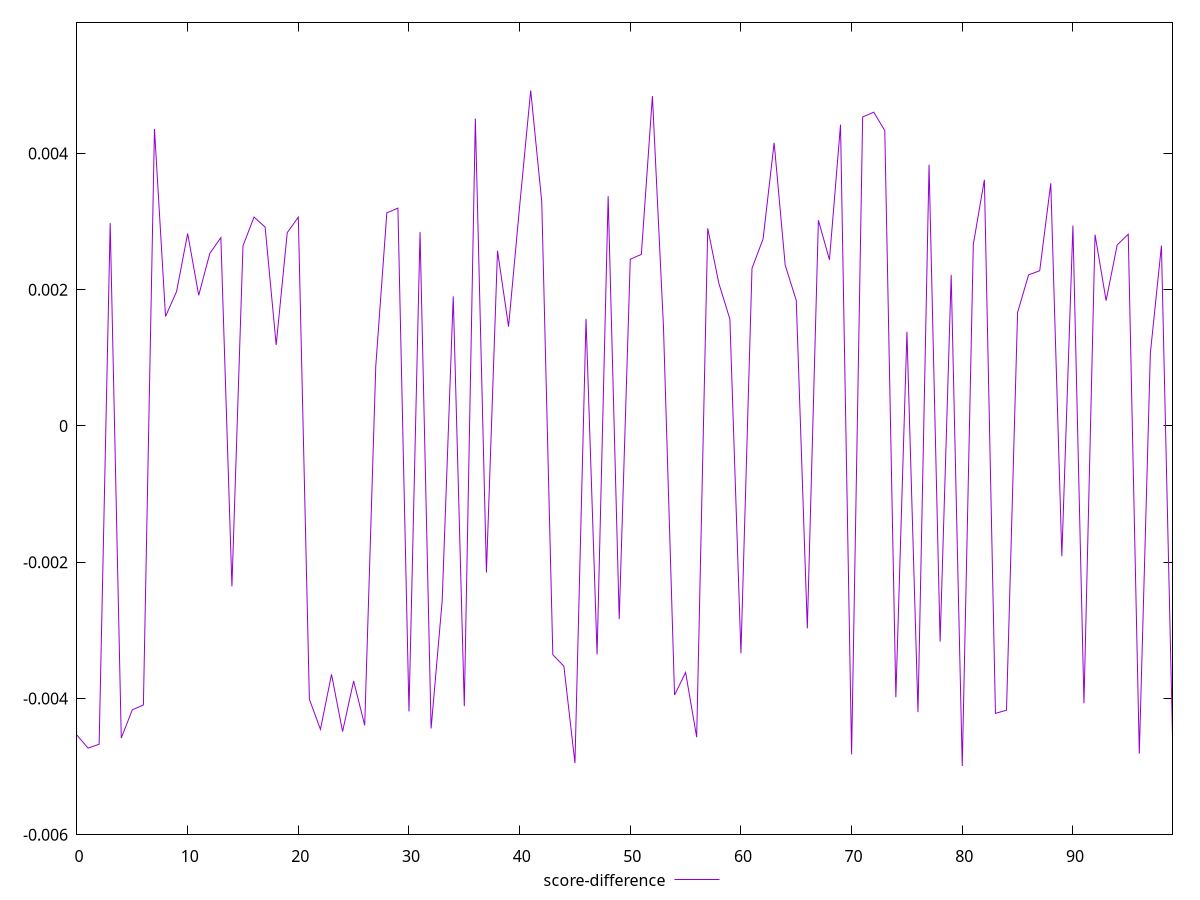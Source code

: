 reset

$scoreDifference <<EOF
0 -0.0045395074626772836
1 -0.00472923308771489
2 -0.004672263004638744
3 0.0029779445133777394
4 -0.004581254213153363
5 -0.004166781959519139
6 -0.004096178118030203
7 0.00436007757642054
8 0.0016068569544607225
9 0.0019737262048776794
10 0.0028247882768697163
11 0.0019173478842822167
12 0.002531559191906174
13 0.0027645797163025065
14 -0.0023556865750182787
15 0.0026436635293880517
16 0.0030657556775375294
17 0.00291872767755752
18 0.0011902049740128984
19 0.002837408651549689
20 0.0030647083859522972
21 -0.00401232763206627
22 -0.004454534077249606
23 -0.003646604562027367
24 -0.004486232370067622
25 -0.0037437636883490555
26 -0.004395188659999105
27 0.0008767828484006479
28 0.00312843498353943
29 0.0031977323014322767
30 -0.004191356371227584
31 0.002845397923698867
32 -0.004440833692375246
33 -0.002569630874397655
34 0.0019015789283496343
35 -0.004113469000723846
36 0.004511792535604409
37 -0.002152051214315609
38 0.0025712553985215436
39 0.0014578751175581273
40 0.0032235932958810665
41 0.004925168961788184
42 0.003289223367156424
43 -0.0033582818366064693
44 -0.003527531899947256
45 -0.004949422998484776
46 0.0015716078997345395
47 -0.0033545678872850537
48 0.0033724659118115063
49 -0.0028344949541871944
50 0.00244695523030658
51 0.0025187354504725423
52 0.004842052868566982
53 0.0014502412073864601
54 -0.003950104856526582
55 -0.0036197733657205022
56 -0.004569592026972824
57 0.002899904254883845
58 0.0020957770684029153
59 0.0015675908401004968
60 -0.003337292820748572
61 0.002314412394735621
62 0.002744199817050985
63 0.004155954902532288
64 0.0023602643081671593
65 0.0018427316101810032
66 -0.002971880912344904
67 0.0030198726037289347
68 0.002439265269456703
69 0.004422445311896839
70 -0.00482144330367229
71 0.0045353134183947486
72 0.004605936336039562
73 0.004335437766690098
74 -0.0039826759120046296
75 0.0013826084802399663
76 -0.0042011621540698485
77 0.003833867311968886
78 -0.003165752341747652
79 0.0022163497228309126
80 -0.004992010742781661
81 0.002665239460968083
82 0.0036137768730331032
83 -0.004219605851933039
84 -0.004172290602612927
85 0.0016658179346022983
86 0.0022185836425414607
87 0.002277945173109086
88 0.0035616297073683967
89 -0.0019125159974257011
90 0.0029401664243595693
91 -0.004070617093056672
92 0.002807985886995379
93 0.0018394208913736776
94 0.0026556494249543316
95 0.0028149957445889884
96 -0.004810614430529214
97 0.0010695710743928721
98 0.002645486206870329
99 -0.00456551245067216
EOF

set key outside below
set xrange [0:99]
set yrange [-0.005992010742781661:0.0059251689617881844]
set trange [-0.005992010742781661:0.0059251689617881844]
set terminal svg size 640, 500 enhanced background rgb 'white'
set output "report_00008_2021-01-22T20:58:29.167/speed-index/samples/pages+cached+noexternal/score-difference/values.svg"

plot $scoreDifference title "score-difference" with line

reset

